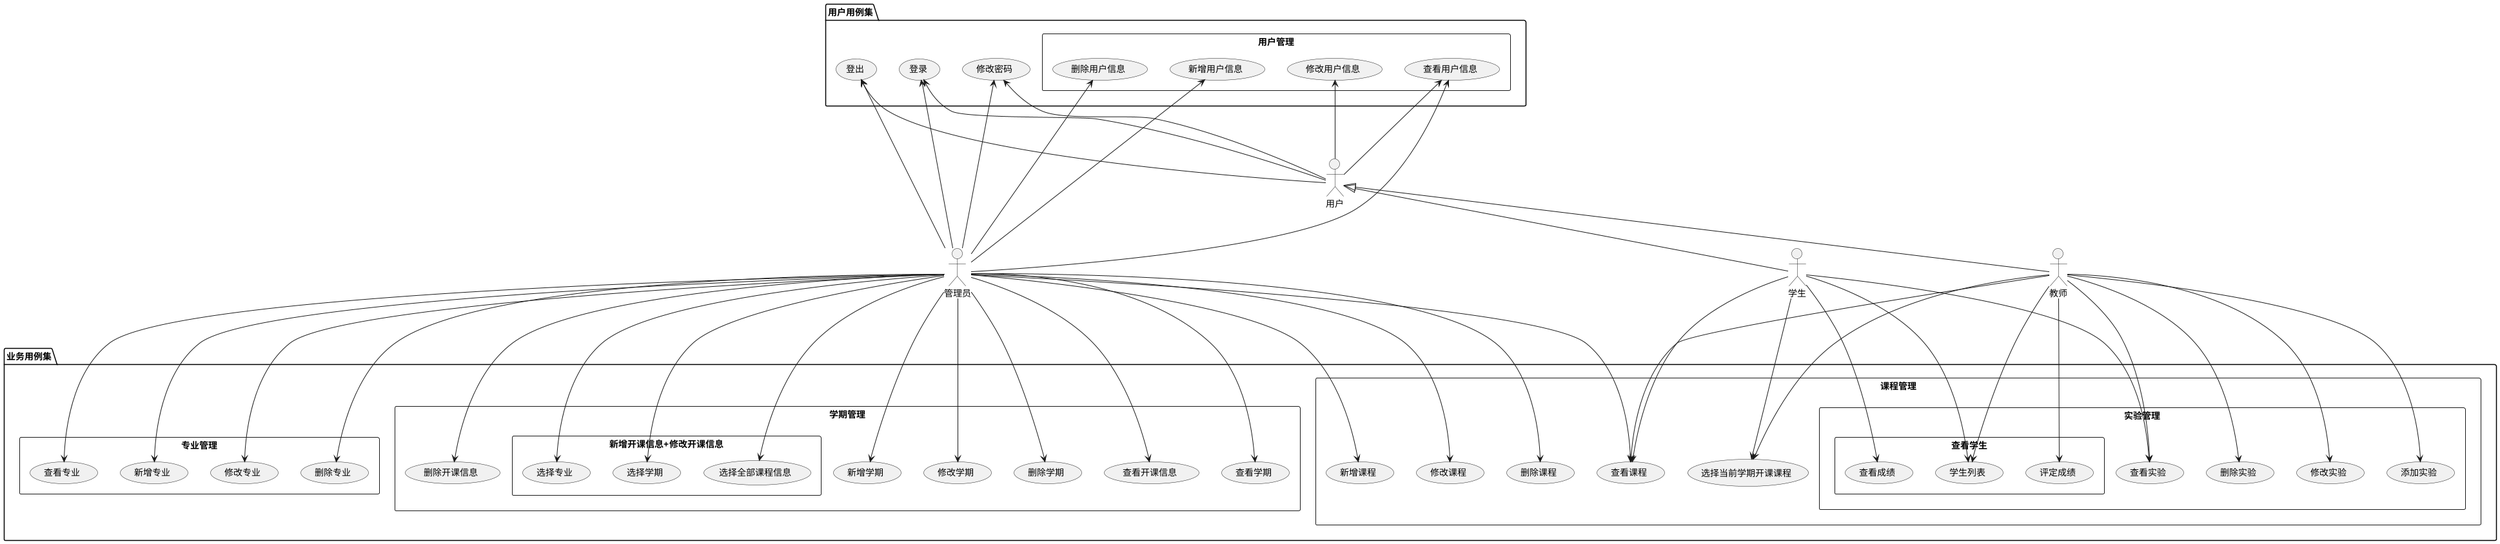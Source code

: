 @startuml
actor 教师 as teachers
actor 学生 as students
actor 用户 as users
actor 管理员 as admin
users <|-- teachers
users <|-- students

package 用户用例集 {
users --up-> (登录)
users --up-> (登出)
users --up-> (修改密码)
admin --up-> (登录)
admin --up-> (登出)
admin --up-> (修改密码)
rectangle 用户管理{
    users --up-> (查看用户信息)
    users --up-> (修改用户信息)
    admin --up->(查看用户信息)
    admin --up->(新增用户信息)
    admin --->(删除用户信息)
    }
}
package 业务用例集 {
    rectangle 课程管理{
    admin --->(查看课程)
    admin --->(新增课程)
    admin --->(修改课程)
    admin --->(删除课程)
    teachers --->(选择当前学期开课课程)
    teachers --->(查看课程)
    students --->(选择当前学期开课课程)
    students --->(查看课程)
        rectangle 实验管理{
        teachers --->(查看实验)
        teachers --->(添加实验)
        teachers --->(删除实验)
        teachers --->(修改实验)
        students --->(查看实验)
            rectangle 查看学生{
                teachers --->(学生列表)
                students --->(学生列表)
                teachers --->(评定成绩)
                students --->(查看成绩)
            }
        }
    }
    rectangle 专业管理{
        admin --->(查看专业)
        admin --->(新增专业)
        admin --->(修改专业)
        admin --->(删除专业)
    }
    rectangle 学期管理{
            admin --->(查看学期)
            admin --->(新增学期)
            admin --->(修改学期)
            admin --->(删除学期)
    }
    rectangle 学期管理{
            admin --->(查看开课信息)
            admin --->(删除开课信息)
            rectangle 新增开课信息+修改开课信息{
            admin --->(选择专业)
            admin --->(选择学期)
            admin --->(选择全部课程信息)
            }
    }
}
@enduml